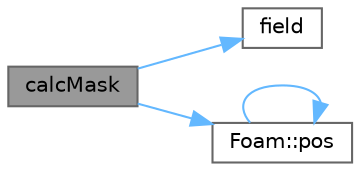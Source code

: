 digraph "calcMask"
{
 // LATEX_PDF_SIZE
  bgcolor="transparent";
  edge [fontname=Helvetica,fontsize=10,labelfontname=Helvetica,labelfontsize=10];
  node [fontname=Helvetica,fontsize=10,shape=box,height=0.2,width=0.4];
  rankdir="LR";
  Node1 [id="Node000001",label="calcMask",height=0.2,width=0.4,color="gray40", fillcolor="grey60", style="filled", fontcolor="black",tooltip=" "];
  Node1 -> Node2 [id="edge1_Node000001_Node000002",color="steelblue1",style="solid",tooltip=" "];
  Node2 [id="Node000002",label="field",height=0.2,width=0.4,color="grey40", fillcolor="white", style="filled",URL="$combustion_2reactingFoam_2setRDeltaT_8H.html#a9698eee39c0e58c7c0df6fe1a4cc3168",tooltip=" "];
  Node1 -> Node3 [id="edge2_Node000001_Node000003",color="steelblue1",style="solid",tooltip=" "];
  Node3 [id="Node000003",label="Foam::pos",height=0.2,width=0.4,color="grey40", fillcolor="white", style="filled",URL="$namespaceFoam.html#a09a190b59f3d01b258bca0fa964a6212",tooltip=" "];
  Node3 -> Node3 [id="edge3_Node000003_Node000003",color="steelblue1",style="solid",tooltip=" "];
}
